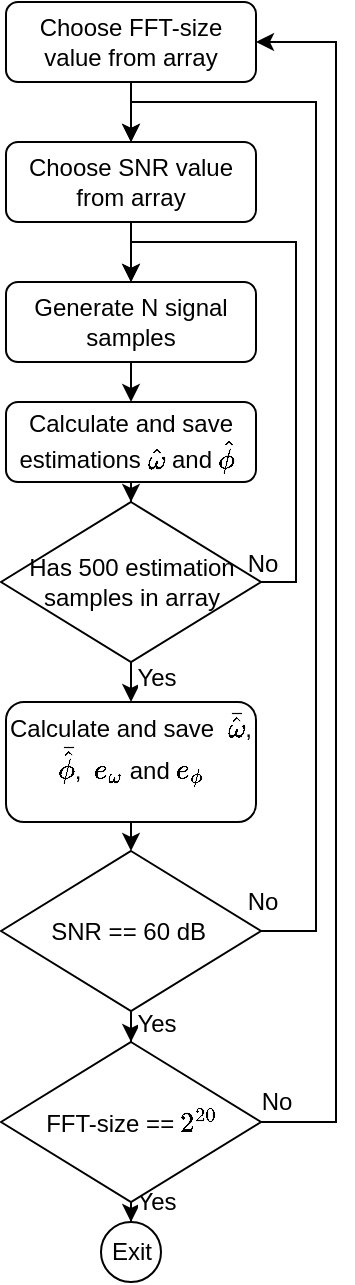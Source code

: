 <mxfile version="12.9.3"><diagram id="C5RBs43oDa-KdzZeNtuy" name="Page-1"><mxGraphModel dx="485" dy="1321" grid="1" gridSize="10" guides="1" tooltips="1" connect="1" arrows="1" fold="1" page="1" pageScale="1" pageWidth="827" pageHeight="1169" math="1" shadow="0"><root><mxCell id="WIyWlLk6GJQsqaUBKTNV-0"/><mxCell id="WIyWlLk6GJQsqaUBKTNV-1" parent="WIyWlLk6GJQsqaUBKTNV-0"/><mxCell id="WIyWlLk6GJQsqaUBKTNV-3" value="Choose FFT-size value from array" style="rounded=1;whiteSpace=wrap;html=1;fontSize=12;glass=0;strokeWidth=1;shadow=0;" parent="WIyWlLk6GJQsqaUBKTNV-1" vertex="1"><mxGeometry x="165" y="80" width="125" height="40" as="geometry"/></mxCell><mxCell id="XVtgLcLe6DjEn16mHnxq-35" style="edgeStyle=orthogonalEdgeStyle;rounded=0;orthogonalLoop=1;jettySize=auto;html=1;exitX=0.5;exitY=1;exitDx=0;exitDy=0;entryX=0.5;entryY=0;entryDx=0;entryDy=0;" edge="1" parent="WIyWlLk6GJQsqaUBKTNV-1" source="XVtgLcLe6DjEn16mHnxq-13" target="XVtgLcLe6DjEn16mHnxq-16"><mxGeometry relative="1" as="geometry"/></mxCell><mxCell id="XVtgLcLe6DjEn16mHnxq-13" value="Choose SNR value from array" style="rounded=1;whiteSpace=wrap;html=1;fontSize=12;glass=0;strokeWidth=1;shadow=0;" vertex="1" parent="WIyWlLk6GJQsqaUBKTNV-1"><mxGeometry x="165" y="150" width="125" height="40" as="geometry"/></mxCell><mxCell id="XVtgLcLe6DjEn16mHnxq-14" value="" style="endArrow=classic;html=1;exitX=0.5;exitY=1;exitDx=0;exitDy=0;entryX=0.5;entryY=0;entryDx=0;entryDy=0;" edge="1" parent="WIyWlLk6GJQsqaUBKTNV-1" source="WIyWlLk6GJQsqaUBKTNV-3" target="XVtgLcLe6DjEn16mHnxq-13"><mxGeometry width="50" height="50" relative="1" as="geometry"><mxPoint x="300" y="340" as="sourcePoint"/><mxPoint x="350" y="290" as="targetPoint"/></mxGeometry></mxCell><mxCell id="XVtgLcLe6DjEn16mHnxq-26" style="edgeStyle=orthogonalEdgeStyle;rounded=0;orthogonalLoop=1;jettySize=auto;html=1;exitX=0.5;exitY=1;exitDx=0;exitDy=0;entryX=0.5;entryY=0;entryDx=0;entryDy=0;" edge="1" parent="WIyWlLk6GJQsqaUBKTNV-1" source="XVtgLcLe6DjEn16mHnxq-16" target="XVtgLcLe6DjEn16mHnxq-27"><mxGeometry relative="1" as="geometry"><mxPoint x="180" y="300" as="targetPoint"/></mxGeometry></mxCell><mxCell id="XVtgLcLe6DjEn16mHnxq-16" value="Generate N signal samples" style="rounded=1;whiteSpace=wrap;html=1;fontSize=12;glass=0;strokeWidth=1;shadow=0;" vertex="1" parent="WIyWlLk6GJQsqaUBKTNV-1"><mxGeometry x="165" y="220" width="125" height="40" as="geometry"/></mxCell><mxCell id="XVtgLcLe6DjEn16mHnxq-39" value="" style="edgeStyle=orthogonalEdgeStyle;rounded=0;orthogonalLoop=1;jettySize=auto;html=1;" edge="1" parent="WIyWlLk6GJQsqaUBKTNV-1" source="XVtgLcLe6DjEn16mHnxq-27" target="XVtgLcLe6DjEn16mHnxq-38"><mxGeometry relative="1" as="geometry"/></mxCell><mxCell id="XVtgLcLe6DjEn16mHnxq-27" value="Calculate and save estimations \(\hat{\omega}\) and \(\hat{\phi}\)&amp;nbsp;" style="rounded=1;whiteSpace=wrap;html=1;fontSize=12;glass=0;strokeWidth=1;shadow=0;" vertex="1" parent="WIyWlLk6GJQsqaUBKTNV-1"><mxGeometry x="165" y="280" width="125" height="40" as="geometry"/></mxCell><mxCell id="XVtgLcLe6DjEn16mHnxq-41" value="" style="edgeStyle=orthogonalEdgeStyle;rounded=0;orthogonalLoop=1;jettySize=auto;html=1;entryX=0.5;entryY=0;entryDx=0;entryDy=0;exitX=1;exitY=0.5;exitDx=0;exitDy=0;" edge="1" parent="WIyWlLk6GJQsqaUBKTNV-1" source="XVtgLcLe6DjEn16mHnxq-38" target="XVtgLcLe6DjEn16mHnxq-16"><mxGeometry relative="1" as="geometry"><mxPoint x="228" y="200" as="targetPoint"/><Array as="points"><mxPoint x="310" y="370"/><mxPoint x="310" y="200"/><mxPoint x="228" y="200"/></Array></mxGeometry></mxCell><mxCell id="XVtgLcLe6DjEn16mHnxq-42" value="No" style="text;html=1;align=center;verticalAlign=middle;resizable=0;points=[];labelBackgroundColor=#ffffff;" vertex="1" connectable="0" parent="XVtgLcLe6DjEn16mHnxq-41"><mxGeometry x="-0.809" relative="1" as="geometry"><mxPoint x="-17.5" y="0.83" as="offset"/></mxGeometry></mxCell><mxCell id="XVtgLcLe6DjEn16mHnxq-69" style="edgeStyle=orthogonalEdgeStyle;rounded=0;orthogonalLoop=1;jettySize=auto;html=1;exitX=0.5;exitY=1;exitDx=0;exitDy=0;entryX=0.5;entryY=0;entryDx=0;entryDy=0;" edge="1" parent="WIyWlLk6GJQsqaUBKTNV-1" source="XVtgLcLe6DjEn16mHnxq-38" target="XVtgLcLe6DjEn16mHnxq-46"><mxGeometry relative="1" as="geometry"/></mxCell><mxCell id="XVtgLcLe6DjEn16mHnxq-70" value="Yes" style="text;html=1;align=center;verticalAlign=middle;resizable=0;points=[];labelBackgroundColor=#ffffff;" vertex="1" connectable="0" parent="XVtgLcLe6DjEn16mHnxq-69"><mxGeometry x="-0.756" y="-1" relative="1" as="geometry"><mxPoint x="13.5" y="5" as="offset"/></mxGeometry></mxCell><mxCell id="XVtgLcLe6DjEn16mHnxq-38" value="Has 500 estimation samples in array" style="rhombus;whiteSpace=wrap;html=1;" vertex="1" parent="WIyWlLk6GJQsqaUBKTNV-1"><mxGeometry x="162.5" y="330" width="130" height="80" as="geometry"/></mxCell><mxCell id="XVtgLcLe6DjEn16mHnxq-71" style="edgeStyle=orthogonalEdgeStyle;rounded=0;orthogonalLoop=1;jettySize=auto;html=1;exitX=0.5;exitY=1;exitDx=0;exitDy=0;entryX=0.5;entryY=0;entryDx=0;entryDy=0;" edge="1" parent="WIyWlLk6GJQsqaUBKTNV-1" source="XVtgLcLe6DjEn16mHnxq-46" target="XVtgLcLe6DjEn16mHnxq-47"><mxGeometry relative="1" as="geometry"/></mxCell><mxCell id="XVtgLcLe6DjEn16mHnxq-46" value="Calculate and save&amp;nbsp; \(\bar{\hat{\omega}}\), \(\bar{\hat{\phi}}\),&amp;nbsp; \(e_\omega\) and \({e_\phi}\)&lt;br&gt;&amp;nbsp;" style="rounded=1;whiteSpace=wrap;html=1;fontSize=12;glass=0;strokeWidth=1;shadow=0;" vertex="1" parent="WIyWlLk6GJQsqaUBKTNV-1"><mxGeometry x="165" y="430" width="125" height="60" as="geometry"/></mxCell><mxCell id="XVtgLcLe6DjEn16mHnxq-57" value="" style="edgeStyle=orthogonalEdgeStyle;rounded=0;orthogonalLoop=1;jettySize=auto;html=1;" edge="1" parent="WIyWlLk6GJQsqaUBKTNV-1" source="XVtgLcLe6DjEn16mHnxq-47" target="XVtgLcLe6DjEn16mHnxq-56"><mxGeometry relative="1" as="geometry"/></mxCell><mxCell id="XVtgLcLe6DjEn16mHnxq-65" value="Yes" style="text;html=1;align=center;verticalAlign=middle;resizable=0;points=[];labelBackgroundColor=#ffffff;" vertex="1" connectable="0" parent="XVtgLcLe6DjEn16mHnxq-57"><mxGeometry x="-0.7" y="-1" relative="1" as="geometry"><mxPoint x="13.5" y="-3.57" as="offset"/></mxGeometry></mxCell><mxCell id="XVtgLcLe6DjEn16mHnxq-72" style="edgeStyle=orthogonalEdgeStyle;rounded=0;orthogonalLoop=1;jettySize=auto;html=1;exitX=1;exitY=0.5;exitDx=0;exitDy=0;entryX=0.5;entryY=0;entryDx=0;entryDy=0;" edge="1" parent="WIyWlLk6GJQsqaUBKTNV-1" source="XVtgLcLe6DjEn16mHnxq-47" target="XVtgLcLe6DjEn16mHnxq-13"><mxGeometry relative="1" as="geometry"><Array as="points"><mxPoint x="320" y="545"/><mxPoint x="320" y="130"/><mxPoint x="228" y="130"/></Array></mxGeometry></mxCell><mxCell id="XVtgLcLe6DjEn16mHnxq-73" value="No" style="text;html=1;align=center;verticalAlign=middle;resizable=0;points=[];labelBackgroundColor=#ffffff;" vertex="1" connectable="0" parent="XVtgLcLe6DjEn16mHnxq-72"><mxGeometry x="-0.979" relative="1" as="geometry"><mxPoint x="-5.71" y="-14.5" as="offset"/></mxGeometry></mxCell><mxCell id="XVtgLcLe6DjEn16mHnxq-47" value="SNR == 60 dB&amp;nbsp;" style="rhombus;whiteSpace=wrap;html=1;" vertex="1" parent="WIyWlLk6GJQsqaUBKTNV-1"><mxGeometry x="162.5" y="504.5" width="130" height="80" as="geometry"/></mxCell><mxCell id="XVtgLcLe6DjEn16mHnxq-59" value="" style="edgeStyle=orthogonalEdgeStyle;rounded=0;orthogonalLoop=1;jettySize=auto;html=1;entryX=1;entryY=0.5;entryDx=0;entryDy=0;exitX=1;exitY=0.5;exitDx=0;exitDy=0;" edge="1" parent="WIyWlLk6GJQsqaUBKTNV-1" source="XVtgLcLe6DjEn16mHnxq-56" target="WIyWlLk6GJQsqaUBKTNV-3"><mxGeometry relative="1" as="geometry"><mxPoint x="372.5" y="845.0" as="targetPoint"/><Array as="points"><mxPoint x="330" y="640"/><mxPoint x="330" y="100"/></Array></mxGeometry></mxCell><mxCell id="XVtgLcLe6DjEn16mHnxq-60" value="No" style="text;html=1;align=center;verticalAlign=middle;resizable=0;points=[];labelBackgroundColor=#ffffff;" vertex="1" connectable="0" parent="XVtgLcLe6DjEn16mHnxq-59"><mxGeometry x="-0.768" relative="1" as="geometry"><mxPoint x="-30" y="24.17" as="offset"/></mxGeometry></mxCell><mxCell id="XVtgLcLe6DjEn16mHnxq-62" value="" style="edgeStyle=orthogonalEdgeStyle;rounded=0;orthogonalLoop=1;jettySize=auto;html=1;entryX=0.5;entryY=0;entryDx=0;entryDy=0;" edge="1" parent="WIyWlLk6GJQsqaUBKTNV-1" source="XVtgLcLe6DjEn16mHnxq-56" target="XVtgLcLe6DjEn16mHnxq-64"><mxGeometry relative="1" as="geometry"><mxPoint x="227.5" y="940" as="targetPoint"/></mxGeometry></mxCell><mxCell id="XVtgLcLe6DjEn16mHnxq-66" value="Yes" style="text;html=1;align=center;verticalAlign=middle;resizable=0;points=[];labelBackgroundColor=#ffffff;" vertex="1" connectable="0" parent="XVtgLcLe6DjEn16mHnxq-62"><mxGeometry x="0.2" y="-4" relative="1" as="geometry"><mxPoint x="8.49" y="2.09" as="offset"/></mxGeometry></mxCell><mxCell id="XVtgLcLe6DjEn16mHnxq-56" value="FFT-size == \(2^{20}\)" style="rhombus;whiteSpace=wrap;html=1;" vertex="1" parent="WIyWlLk6GJQsqaUBKTNV-1"><mxGeometry x="162.5" y="600" width="130" height="80" as="geometry"/></mxCell><mxCell id="XVtgLcLe6DjEn16mHnxq-64" value="Exit" style="ellipse;whiteSpace=wrap;html=1;" vertex="1" parent="WIyWlLk6GJQsqaUBKTNV-1"><mxGeometry x="212.5" y="690" width="30" height="30" as="geometry"/></mxCell></root></mxGraphModel></diagram></mxfile>